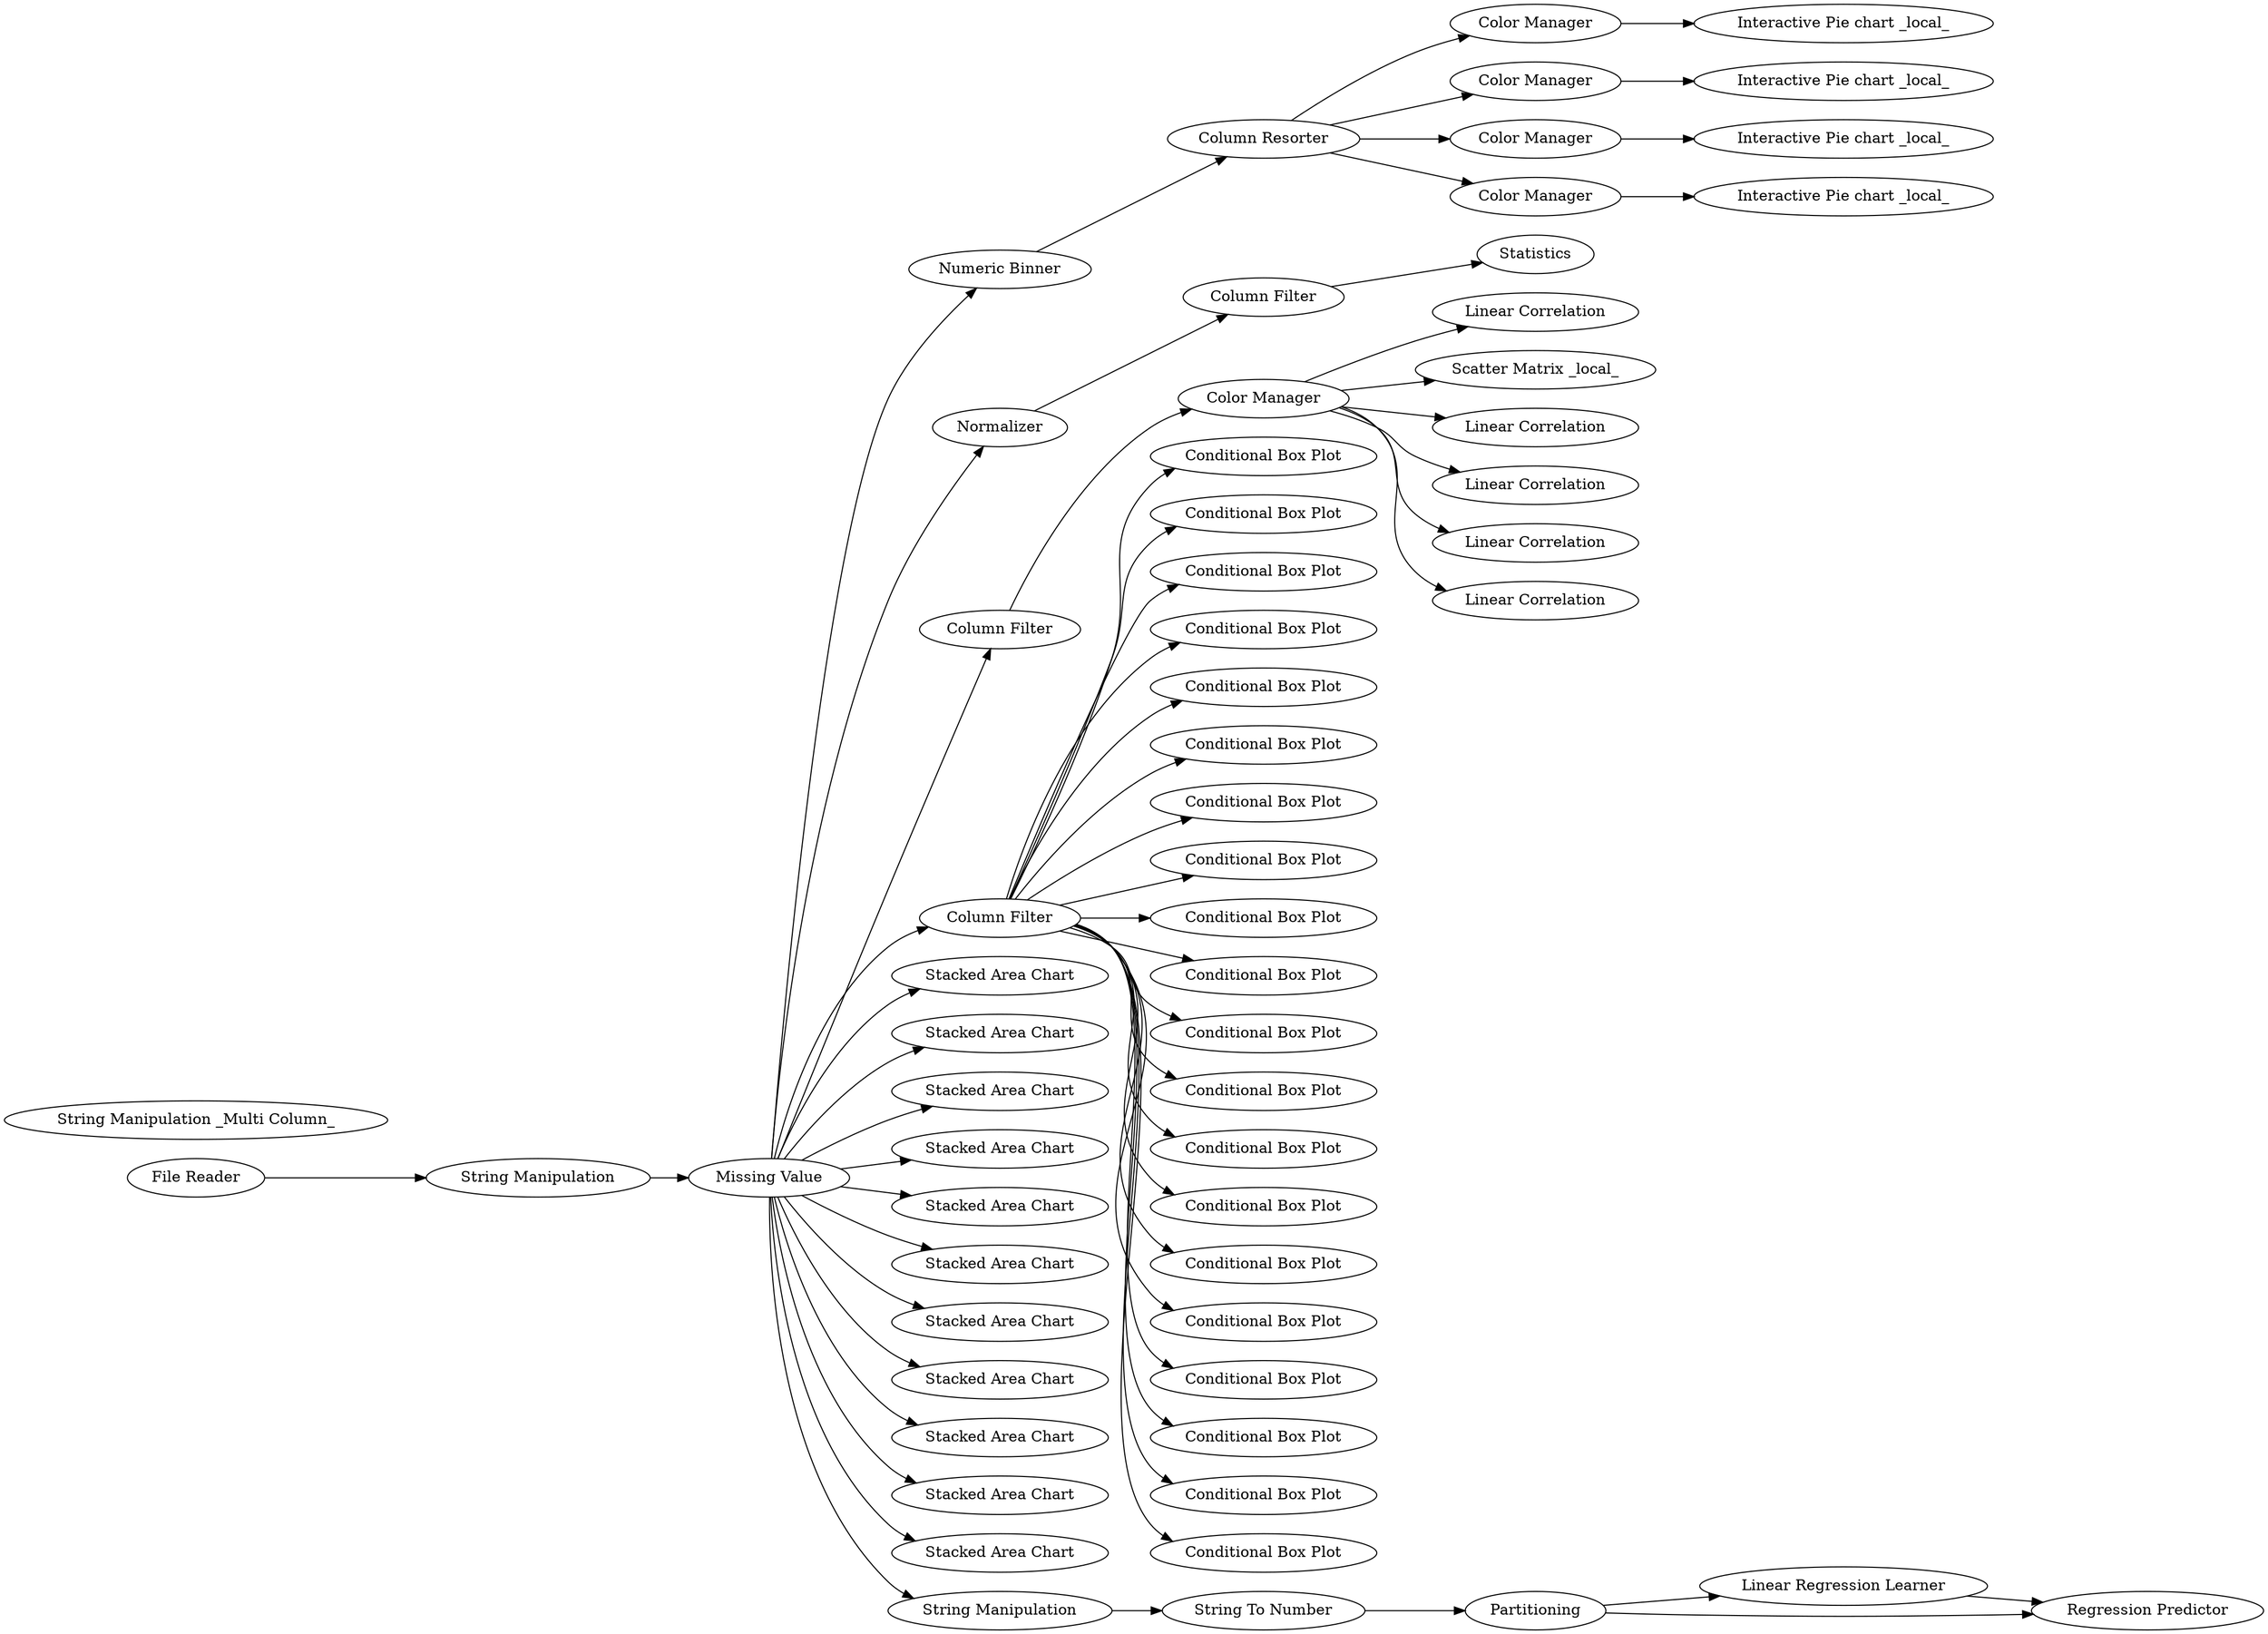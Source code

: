 digraph {
	1 [label="File Reader"]
	2 [label="String Manipulation"]
	3 [label="Missing Value"]
	4 [label="Numeric Binner"]
	14 [label="Column Resorter"]
	15 [label="Color Manager"]
	16 [label="Color Manager"]
	17 [label="Color Manager"]
	18 [label="Color Manager"]
	19 [label="Interactive Pie chart _local_"]
	20 [label="Interactive Pie chart _local_"]
	21 [label="Interactive Pie chart _local_"]
	22 [label="Interactive Pie chart _local_"]
	23 [label=Normalizer]
	24 [label="Column Filter"]
	25 [label="Column Filter"]
	30 [label="Color Manager"]
	31 [label=Statistics]
	32 [label="Linear Correlation"]
	33 [label="Scatter Matrix _local_"]
	34 [label="Linear Correlation"]
	35 [label="Linear Correlation"]
	36 [label="Linear Correlation"]
	37 [label="Column Filter"]
	38 [label="Conditional Box Plot"]
	39 [label="Conditional Box Plot"]
	40 [label="Conditional Box Plot"]
	41 [label="Conditional Box Plot"]
	42 [label="Conditional Box Plot"]
	43 [label="Conditional Box Plot"]
	44 [label="Conditional Box Plot"]
	45 [label="Conditional Box Plot"]
	46 [label="Conditional Box Plot"]
	47 [label="Conditional Box Plot"]
	48 [label="Conditional Box Plot"]
	49 [label="Conditional Box Plot"]
	50 [label="Conditional Box Plot"]
	51 [label="Conditional Box Plot"]
	52 [label="Conditional Box Plot"]
	53 [label="Conditional Box Plot"]
	54 [label="Stacked Area Chart"]
	55 [label="Stacked Area Chart"]
	56 [label="Stacked Area Chart"]
	57 [label="Stacked Area Chart"]
	58 [label="Stacked Area Chart"]
	59 [label="Stacked Area Chart"]
	60 [label="Stacked Area Chart"]
	61 [label="Stacked Area Chart"]
	62 [label="Stacked Area Chart"]
	63 [label="Stacked Area Chart"]
	64 [label="Stacked Area Chart"]
	65 [label="Linear Correlation"]
	66 [label="Conditional Box Plot"]
	67 [label="Conditional Box Plot"]
	68 [label="Conditional Box Plot"]
	69 [label="Conditional Box Plot"]
	70 [label="Linear Regression Learner"]
	71 [label="Regression Predictor"]
	73 [label=Partitioning]
	75 [label="String Manipulation"]
	76 [label="String To Number"]
	77 [label="String Manipulation _Multi Column_"]
	1 -> 2
	2 -> 3
	3 -> 4
	3 -> 23
	3 -> 25
	3 -> 37
	3 -> 55
	3 -> 54
	3 -> 59
	3 -> 58
	3 -> 57
	3 -> 56
	3 -> 63
	3 -> 62
	3 -> 61
	3 -> 60
	3 -> 64
	3 -> 75
	4 -> 14
	14 -> 15
	14 -> 18
	14 -> 16
	14 -> 17
	15 -> 19
	16 -> 20
	17 -> 21
	18 -> 22
	23 -> 24
	24 -> 31
	25 -> 30
	30 -> 36
	30 -> 34
	30 -> 35
	30 -> 32
	30 -> 33
	30 -> 65
	37 -> 39
	37 -> 38
	37 -> 45
	37 -> 44
	37 -> 47
	37 -> 46
	37 -> 41
	37 -> 40
	37 -> 43
	37 -> 42
	37 -> 53
	37 -> 52
	37 -> 49
	37 -> 48
	37 -> 51
	37 -> 50
	37 -> 69
	37 -> 68
	37 -> 67
	37 -> 66
	70 -> 71
	73 -> 70
	73 -> 71
	75 -> 76
	76 -> 73
	rankdir=LR
}
